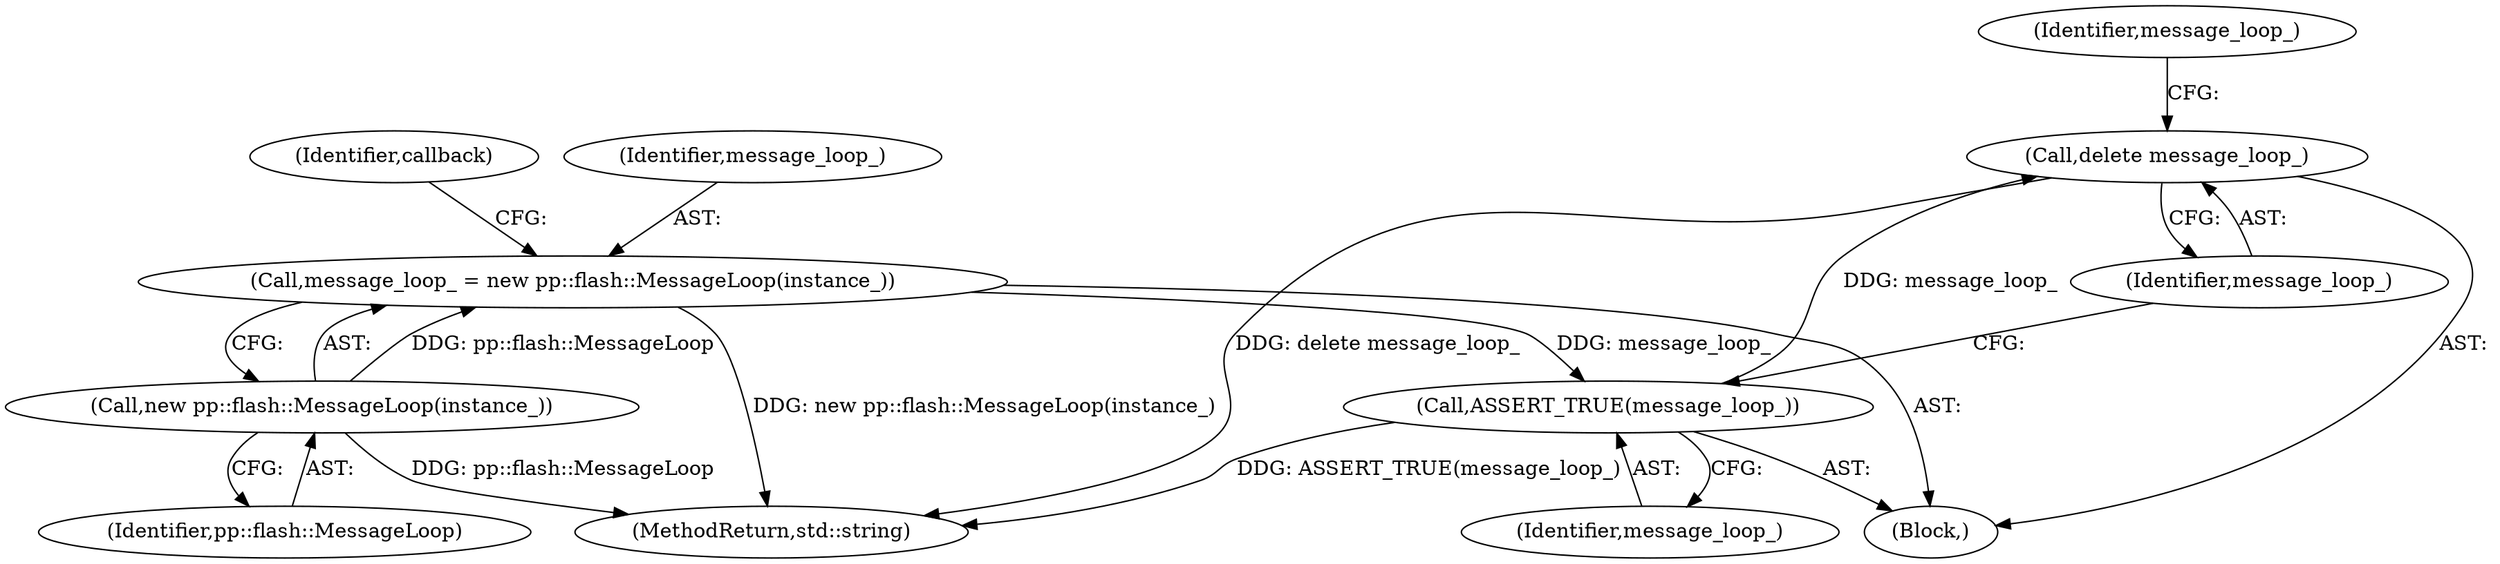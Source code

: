 digraph "0_Chrome_dd77c2a41c72589d929db0592565125ca629fb2c_2@API" {
"1000121" [label="(Call,delete message_loop_)"];
"1000119" [label="(Call,ASSERT_TRUE(message_loop_))"];
"1000102" [label="(Call,message_loop_ = new pp::flash::MessageLoop(instance_))"];
"1000104" [label="(Call,new pp::flash::MessageLoop(instance_))"];
"1000130" [label="(MethodReturn,std::string)"];
"1000102" [label="(Call,message_loop_ = new pp::flash::MessageLoop(instance_))"];
"1000124" [label="(Identifier,message_loop_)"];
"1000122" [label="(Identifier,message_loop_)"];
"1000119" [label="(Call,ASSERT_TRUE(message_loop_))"];
"1000103" [label="(Identifier,message_loop_)"];
"1000121" [label="(Call,delete message_loop_)"];
"1000120" [label="(Identifier,message_loop_)"];
"1000105" [label="(Identifier,pp::flash::MessageLoop)"];
"1000101" [label="(Block,)"];
"1000104" [label="(Call,new pp::flash::MessageLoop(instance_))"];
"1000108" [label="(Identifier,callback)"];
"1000121" -> "1000101"  [label="AST: "];
"1000121" -> "1000122"  [label="CFG: "];
"1000122" -> "1000121"  [label="AST: "];
"1000124" -> "1000121"  [label="CFG: "];
"1000121" -> "1000130"  [label="DDG: delete message_loop_"];
"1000119" -> "1000121"  [label="DDG: message_loop_"];
"1000119" -> "1000101"  [label="AST: "];
"1000119" -> "1000120"  [label="CFG: "];
"1000120" -> "1000119"  [label="AST: "];
"1000122" -> "1000119"  [label="CFG: "];
"1000119" -> "1000130"  [label="DDG: ASSERT_TRUE(message_loop_)"];
"1000102" -> "1000119"  [label="DDG: message_loop_"];
"1000102" -> "1000101"  [label="AST: "];
"1000102" -> "1000104"  [label="CFG: "];
"1000103" -> "1000102"  [label="AST: "];
"1000104" -> "1000102"  [label="AST: "];
"1000108" -> "1000102"  [label="CFG: "];
"1000102" -> "1000130"  [label="DDG: new pp::flash::MessageLoop(instance_)"];
"1000104" -> "1000102"  [label="DDG: pp::flash::MessageLoop"];
"1000104" -> "1000105"  [label="CFG: "];
"1000105" -> "1000104"  [label="AST: "];
"1000104" -> "1000130"  [label="DDG: pp::flash::MessageLoop"];
}
